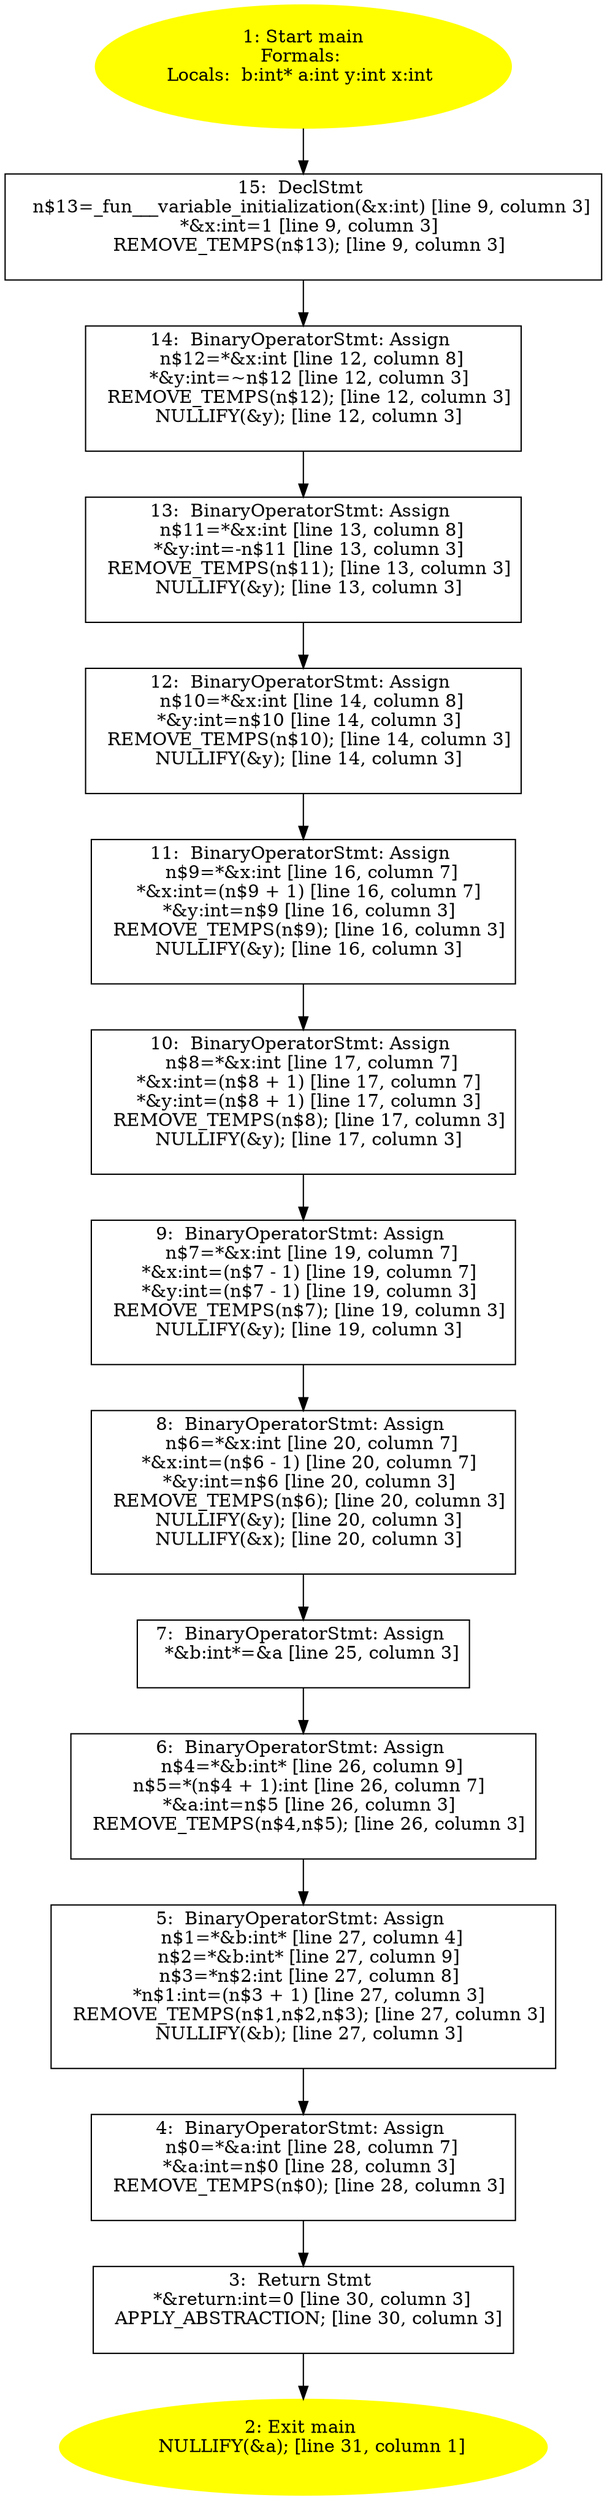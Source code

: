 /* @generated */
digraph cfg {
"main.fad58de7366495db4650cfefac2fcd61_1" [label="1: Start main\nFormals: \nLocals:  b:int* a:int y:int x:int \n  " color=yellow style=filled]
	

	 "main.fad58de7366495db4650cfefac2fcd61_1" -> "main.fad58de7366495db4650cfefac2fcd61_15" ;
"main.fad58de7366495db4650cfefac2fcd61_2" [label="2: Exit main \n   NULLIFY(&a); [line 31, column 1]\n " color=yellow style=filled]
	

"main.fad58de7366495db4650cfefac2fcd61_3" [label="3:  Return Stmt \n   *&return:int=0 [line 30, column 3]\n  APPLY_ABSTRACTION; [line 30, column 3]\n " shape="box"]
	

	 "main.fad58de7366495db4650cfefac2fcd61_3" -> "main.fad58de7366495db4650cfefac2fcd61_2" ;
"main.fad58de7366495db4650cfefac2fcd61_4" [label="4:  BinaryOperatorStmt: Assign \n   n$0=*&a:int [line 28, column 7]\n  *&a:int=n$0 [line 28, column 3]\n  REMOVE_TEMPS(n$0); [line 28, column 3]\n " shape="box"]
	

	 "main.fad58de7366495db4650cfefac2fcd61_4" -> "main.fad58de7366495db4650cfefac2fcd61_3" ;
"main.fad58de7366495db4650cfefac2fcd61_5" [label="5:  BinaryOperatorStmt: Assign \n   n$1=*&b:int* [line 27, column 4]\n  n$2=*&b:int* [line 27, column 9]\n  n$3=*n$2:int [line 27, column 8]\n  *n$1:int=(n$3 + 1) [line 27, column 3]\n  REMOVE_TEMPS(n$1,n$2,n$3); [line 27, column 3]\n  NULLIFY(&b); [line 27, column 3]\n " shape="box"]
	

	 "main.fad58de7366495db4650cfefac2fcd61_5" -> "main.fad58de7366495db4650cfefac2fcd61_4" ;
"main.fad58de7366495db4650cfefac2fcd61_6" [label="6:  BinaryOperatorStmt: Assign \n   n$4=*&b:int* [line 26, column 9]\n  n$5=*(n$4 + 1):int [line 26, column 7]\n  *&a:int=n$5 [line 26, column 3]\n  REMOVE_TEMPS(n$4,n$5); [line 26, column 3]\n " shape="box"]
	

	 "main.fad58de7366495db4650cfefac2fcd61_6" -> "main.fad58de7366495db4650cfefac2fcd61_5" ;
"main.fad58de7366495db4650cfefac2fcd61_7" [label="7:  BinaryOperatorStmt: Assign \n   *&b:int*=&a [line 25, column 3]\n " shape="box"]
	

	 "main.fad58de7366495db4650cfefac2fcd61_7" -> "main.fad58de7366495db4650cfefac2fcd61_6" ;
"main.fad58de7366495db4650cfefac2fcd61_8" [label="8:  BinaryOperatorStmt: Assign \n   n$6=*&x:int [line 20, column 7]\n  *&x:int=(n$6 - 1) [line 20, column 7]\n  *&y:int=n$6 [line 20, column 3]\n  REMOVE_TEMPS(n$6); [line 20, column 3]\n  NULLIFY(&y); [line 20, column 3]\n  NULLIFY(&x); [line 20, column 3]\n " shape="box"]
	

	 "main.fad58de7366495db4650cfefac2fcd61_8" -> "main.fad58de7366495db4650cfefac2fcd61_7" ;
"main.fad58de7366495db4650cfefac2fcd61_9" [label="9:  BinaryOperatorStmt: Assign \n   n$7=*&x:int [line 19, column 7]\n  *&x:int=(n$7 - 1) [line 19, column 7]\n  *&y:int=(n$7 - 1) [line 19, column 3]\n  REMOVE_TEMPS(n$7); [line 19, column 3]\n  NULLIFY(&y); [line 19, column 3]\n " shape="box"]
	

	 "main.fad58de7366495db4650cfefac2fcd61_9" -> "main.fad58de7366495db4650cfefac2fcd61_8" ;
"main.fad58de7366495db4650cfefac2fcd61_10" [label="10:  BinaryOperatorStmt: Assign \n   n$8=*&x:int [line 17, column 7]\n  *&x:int=(n$8 + 1) [line 17, column 7]\n  *&y:int=(n$8 + 1) [line 17, column 3]\n  REMOVE_TEMPS(n$8); [line 17, column 3]\n  NULLIFY(&y); [line 17, column 3]\n " shape="box"]
	

	 "main.fad58de7366495db4650cfefac2fcd61_10" -> "main.fad58de7366495db4650cfefac2fcd61_9" ;
"main.fad58de7366495db4650cfefac2fcd61_11" [label="11:  BinaryOperatorStmt: Assign \n   n$9=*&x:int [line 16, column 7]\n  *&x:int=(n$9 + 1) [line 16, column 7]\n  *&y:int=n$9 [line 16, column 3]\n  REMOVE_TEMPS(n$9); [line 16, column 3]\n  NULLIFY(&y); [line 16, column 3]\n " shape="box"]
	

	 "main.fad58de7366495db4650cfefac2fcd61_11" -> "main.fad58de7366495db4650cfefac2fcd61_10" ;
"main.fad58de7366495db4650cfefac2fcd61_12" [label="12:  BinaryOperatorStmt: Assign \n   n$10=*&x:int [line 14, column 8]\n  *&y:int=n$10 [line 14, column 3]\n  REMOVE_TEMPS(n$10); [line 14, column 3]\n  NULLIFY(&y); [line 14, column 3]\n " shape="box"]
	

	 "main.fad58de7366495db4650cfefac2fcd61_12" -> "main.fad58de7366495db4650cfefac2fcd61_11" ;
"main.fad58de7366495db4650cfefac2fcd61_13" [label="13:  BinaryOperatorStmt: Assign \n   n$11=*&x:int [line 13, column 8]\n  *&y:int=-n$11 [line 13, column 3]\n  REMOVE_TEMPS(n$11); [line 13, column 3]\n  NULLIFY(&y); [line 13, column 3]\n " shape="box"]
	

	 "main.fad58de7366495db4650cfefac2fcd61_13" -> "main.fad58de7366495db4650cfefac2fcd61_12" ;
"main.fad58de7366495db4650cfefac2fcd61_14" [label="14:  BinaryOperatorStmt: Assign \n   n$12=*&x:int [line 12, column 8]\n  *&y:int=~n$12 [line 12, column 3]\n  REMOVE_TEMPS(n$12); [line 12, column 3]\n  NULLIFY(&y); [line 12, column 3]\n " shape="box"]
	

	 "main.fad58de7366495db4650cfefac2fcd61_14" -> "main.fad58de7366495db4650cfefac2fcd61_13" ;
"main.fad58de7366495db4650cfefac2fcd61_15" [label="15:  DeclStmt \n   n$13=_fun___variable_initialization(&x:int) [line 9, column 3]\n  *&x:int=1 [line 9, column 3]\n  REMOVE_TEMPS(n$13); [line 9, column 3]\n " shape="box"]
	

	 "main.fad58de7366495db4650cfefac2fcd61_15" -> "main.fad58de7366495db4650cfefac2fcd61_14" ;
}

